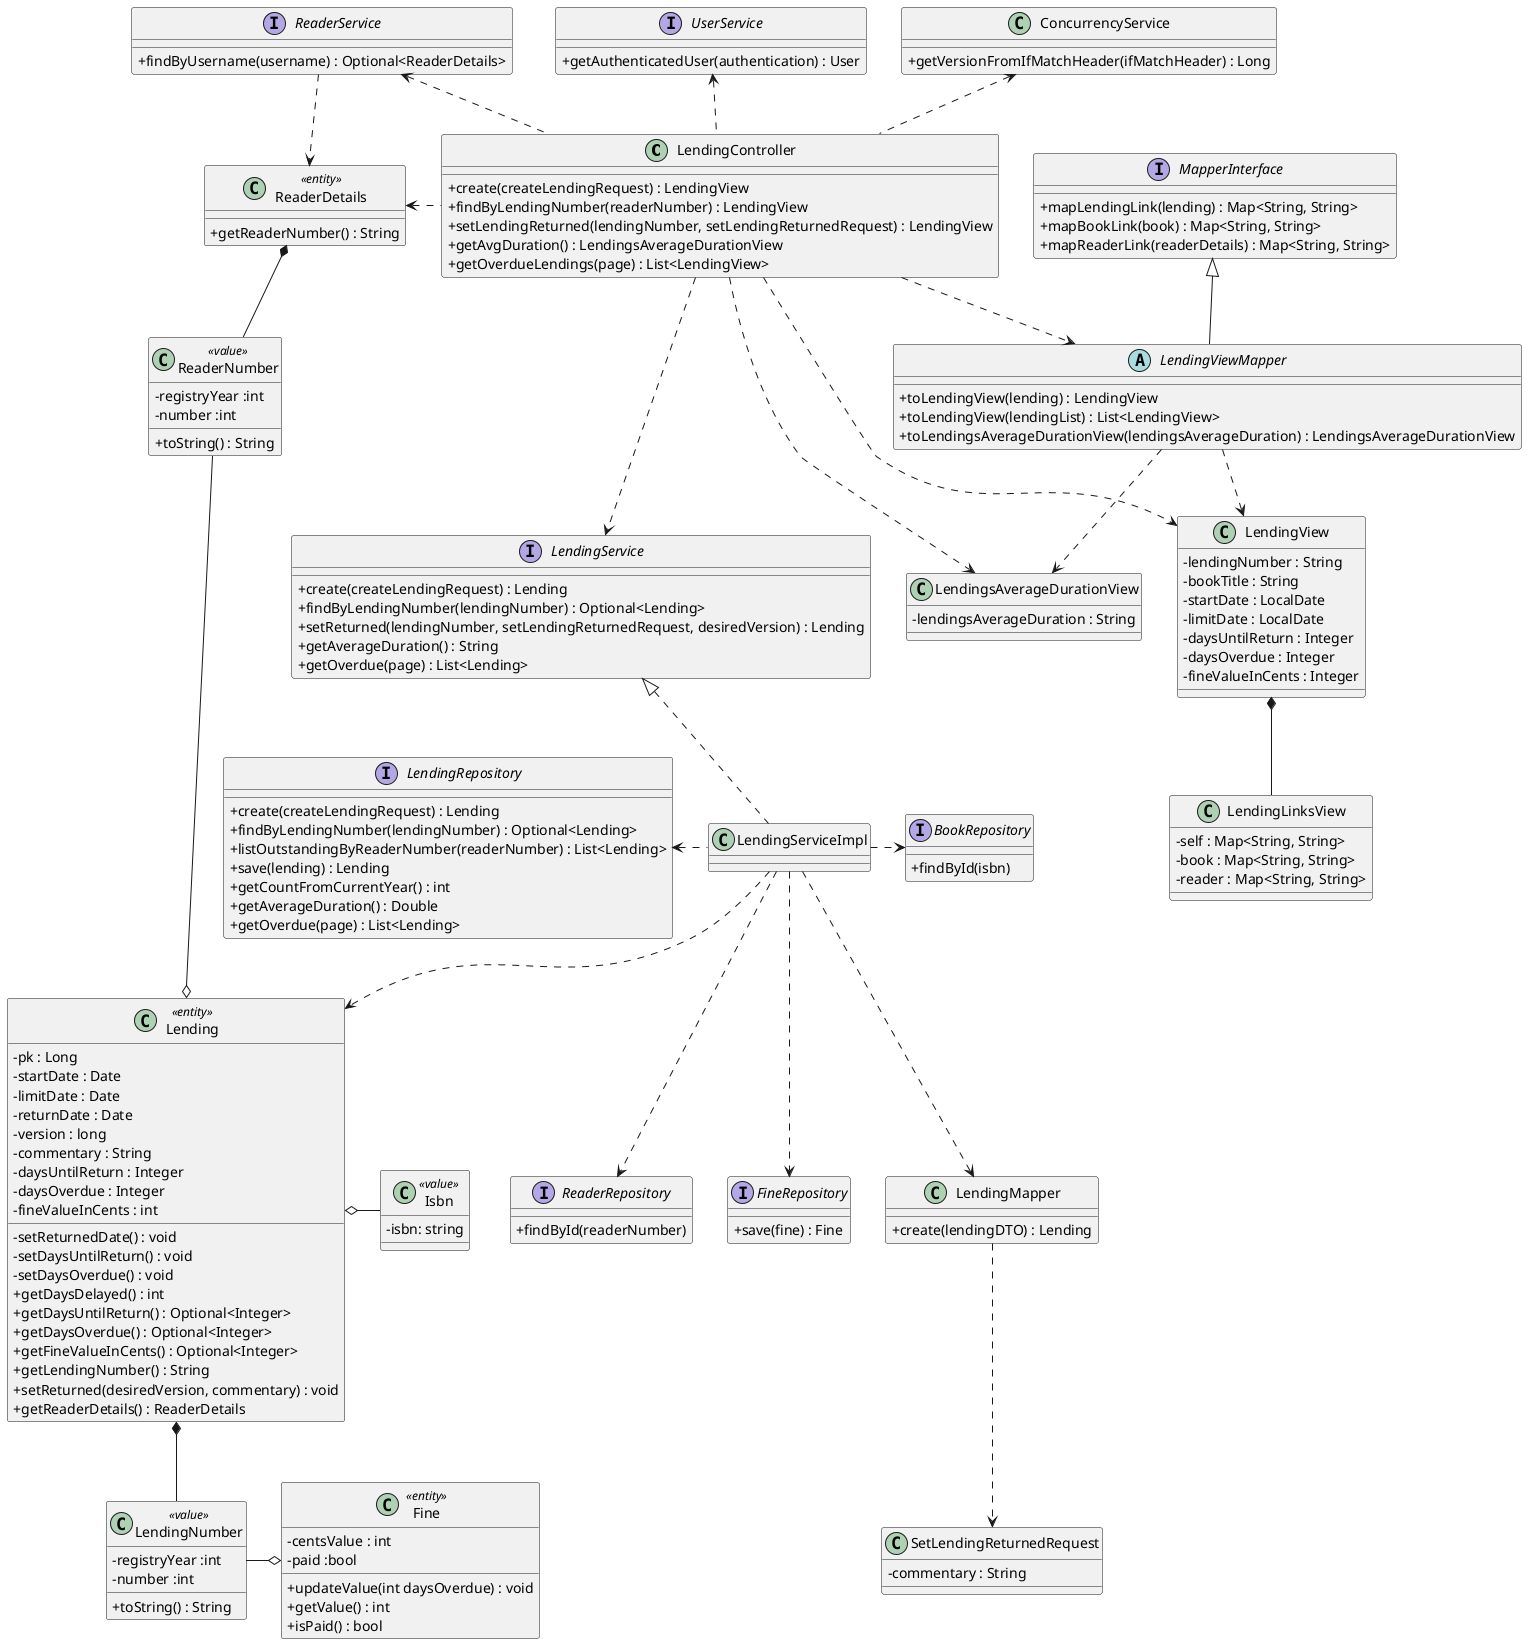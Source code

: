 @startuml

'hide circle
skinparam classAttributeIconSize 0

class LendingController {
    + create(createLendingRequest) : LendingView
    + findByLendingNumber(readerNumber) : LendingView
    + setLendingReturned(lendingNumber, setLendingReturnedRequest) : LendingView
    + getAvgDuration() : LendingsAverageDurationView
    + getOverdueLendings(page) : List<LendingView>
}

interface MapperInterface {
    + mapLendingLink(lending) : Map<String, String>
    + mapBookLink(book) : Map<String, String>
    + mapReaderLink(readerDetails) : Map<String, String>
}

abstract class LendingViewMapper extends MapperInterface{
    + toLendingView(lending) : LendingView
    + toLendingView(lendingList) : List<LendingView>
    + toLendingsAverageDurationView(lendingsAverageDuration) : LendingsAverageDurationView
}

class LendingView {
    - lendingNumber : String
    - bookTitle : String
    - startDate : LocalDate
    - limitDate : LocalDate
    - daysUntilReturn : Integer
    - daysOverdue : Integer
    - fineValueInCents : Integer
}

class LendingLinksView {
    - self : Map<String, String>
    - book : Map<String, String>
    - reader : Map<String, String>
}

LendingView *-- LendingLinksView

class LendingsAverageDurationView {
    - lendingsAverageDuration : String
}

interface LendingService {
    + create(createLendingRequest) : Lending
    + findByLendingNumber(lendingNumber) : Optional<Lending>
    + setReturned(lendingNumber, setLendingReturnedRequest, desiredVersion) : Lending
    + getAverageDuration() : String
    + getOverdue(page) : List<Lending>
}

class LendingServiceImpl implements LendingService{
}

interface UserService {
    + getAuthenticatedUser(authentication) : User
}

interface ReaderService {
    + findByUsername(username) : Optional<ReaderDetails>
}

class ConcurrencyService {
    + getVersionFromIfMatchHeader(ifMatchHeader) : Long
}


interface LendingRepository {
    + create(createLendingRequest) : Lending
    + findByLendingNumber(lendingNumber) : Optional<Lending>
    + listOutstandingByReaderNumber(readerNumber) : List<Lending>
    + save(lending) : Lending
    + getCountFromCurrentYear() : int
    + getAverageDuration() : Double
    + getOverdue(page) : List<Lending>
}


interface ReaderRepository {
    + findById(readerNumber)
}

interface BookRepository {
    + findById(isbn)
}

interface FineRepository {
    + save(fine) : Fine
}

class Lending <<entity>>{
    - pk : Long
    - startDate : Date
    - limitDate : Date
    - returnDate : Date
    - version : long
    - commentary : String
    - daysUntilReturn : Integer
    - daysOverdue : Integer
    - fineValueInCents : int

    - setReturnedDate() : void
    - setDaysUntilReturn() : void
    - setDaysOverdue() : void
    + getDaysDelayed() : int
    + getDaysUntilReturn() : Optional<Integer>
    + getDaysOverdue() : Optional<Integer>
    + getFineValueInCents() : Optional<Integer>
    + getLendingNumber() : String
    + setReturned(desiredVersion, commentary) : void
    + getReaderDetails() : ReaderDetails
}

class LendingNumber <<value>> {
    - registryYear :int
    - number :int
    + toString() : String
}

class Isbn <<value>>{
    - isbn: string
}

class ReaderDetails <<entity>>{
    + getReaderNumber() : String
}

class ReaderNumber <<value>>{
    - registryYear :int
    - number :int
    + toString() : String
}

class Fine <<entity>>{
    - centsValue : int
    - paid :bool
    + updateValue(int daysOverdue) : void
    + getValue() : int
    + isPaid() : bool
}

class SetLendingReturnedRequest{
    - commentary : String
}

class LendingMapper{
    + create(lendingDTO) : Lending
}


Lending o- Isbn
Lending o-left- ReaderNumber
Lending *-down- LendingNumber
LendingNumber -right-o Fine
ReaderDetails *- ReaderNumber

LendingController ..> LendingViewMapper
LendingController ..> LendingView
LendingController ..> LendingsAverageDurationView
LendingController ...> LendingService
LendingController .up.> UserService
LendingController .left.> ReaderService
LendingController .up.> ConcurrencyService

LendingServiceImpl ..> Lending
LendingServiceImpl ..> FineRepository

ReaderService ..> ReaderDetails
LendingController .left.> ReaderDetails

LendingServiceImpl .left.> LendingRepository
LendingServiceImpl ..> ReaderRepository
LendingServiceImpl .right.> BookRepository

LendingServiceImpl .down.> LendingMapper
LendingMapper .down.> SetLendingReturnedRequest

LendingViewMapper ..> LendingView
LendingViewMapper ..> LendingsAverageDurationView

@enduml